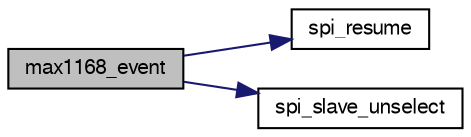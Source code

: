 digraph "max1168_event"
{
  edge [fontname="FreeSans",fontsize="10",labelfontname="FreeSans",labelfontsize="10"];
  node [fontname="FreeSans",fontsize="10",shape=record];
  rankdir="LR";
  Node1 [label="max1168_event",height=0.2,width=0.4,color="black", fillcolor="grey75", style="filled", fontcolor="black"];
  Node1 -> Node2 [color="midnightblue",fontsize="10",style="solid",fontname="FreeSans"];
  Node2 [label="spi_resume",height=0.2,width=0.4,color="black", fillcolor="white", style="filled",URL="$group__spi.html#gaf5ff5a9f93b73caf6532b7e25dd917b9",tooltip="spi_resume() function "];
  Node1 -> Node3 [color="midnightblue",fontsize="10",style="solid",fontname="FreeSans"];
  Node3 [label="spi_slave_unselect",height=0.2,width=0.4,color="black", fillcolor="white", style="filled",URL="$group__spi.html#ga99507da72932c02e5d8daf9a7170ed69",tooltip="spi_slave_unselect() function "];
}
